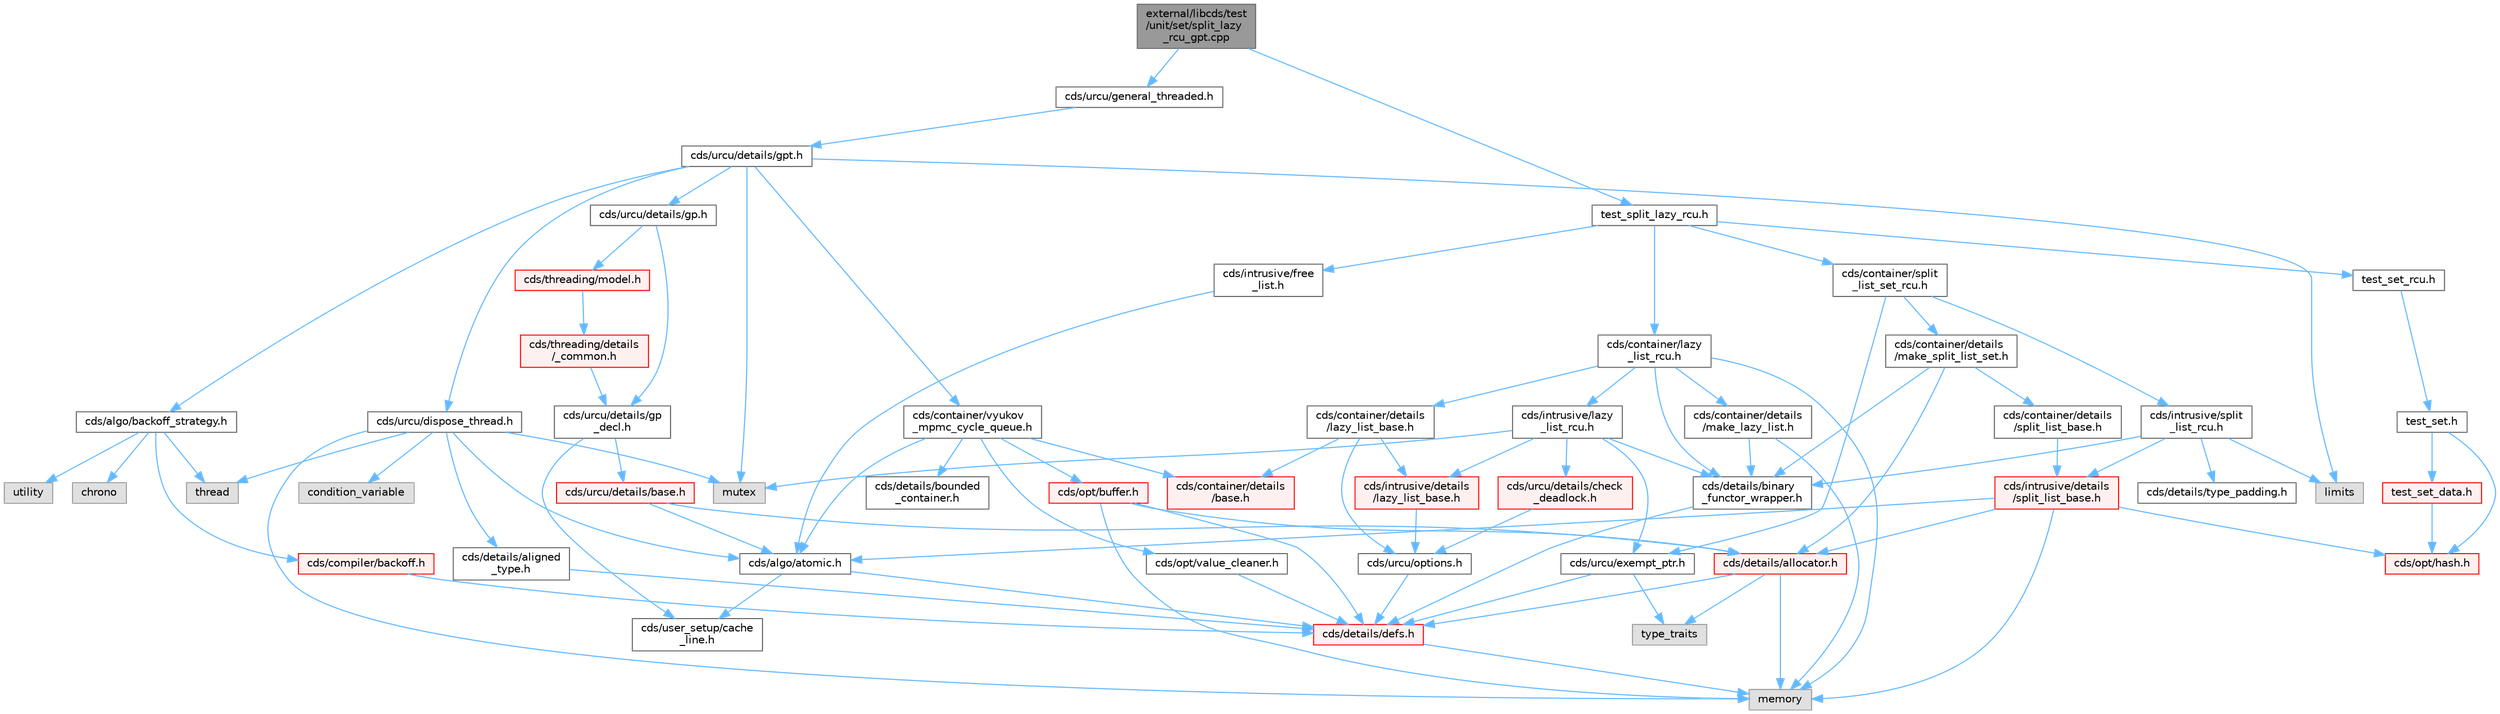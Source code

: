 digraph "external/libcds/test/unit/set/split_lazy_rcu_gpt.cpp"
{
 // LATEX_PDF_SIZE
  bgcolor="transparent";
  edge [fontname=Helvetica,fontsize=10,labelfontname=Helvetica,labelfontsize=10];
  node [fontname=Helvetica,fontsize=10,shape=box,height=0.2,width=0.4];
  Node1 [id="Node000001",label="external/libcds/test\l/unit/set/split_lazy\l_rcu_gpt.cpp",height=0.2,width=0.4,color="gray40", fillcolor="grey60", style="filled", fontcolor="black",tooltip=" "];
  Node1 -> Node2 [id="edge1_Node000001_Node000002",color="steelblue1",style="solid",tooltip=" "];
  Node2 [id="Node000002",label="cds/urcu/general_threaded.h",height=0.2,width=0.4,color="grey40", fillcolor="white", style="filled",URL="$general__threaded_8h.html",tooltip=" "];
  Node2 -> Node3 [id="edge2_Node000002_Node000003",color="steelblue1",style="solid",tooltip=" "];
  Node3 [id="Node000003",label="cds/urcu/details/gpt.h",height=0.2,width=0.4,color="grey40", fillcolor="white", style="filled",URL="$gpt_8h.html",tooltip=" "];
  Node3 -> Node4 [id="edge3_Node000003_Node000004",color="steelblue1",style="solid",tooltip=" "];
  Node4 [id="Node000004",label="mutex",height=0.2,width=0.4,color="grey60", fillcolor="#E0E0E0", style="filled",tooltip=" "];
  Node3 -> Node5 [id="edge4_Node000003_Node000005",color="steelblue1",style="solid",tooltip=" "];
  Node5 [id="Node000005",label="limits",height=0.2,width=0.4,color="grey60", fillcolor="#E0E0E0", style="filled",tooltip=" "];
  Node3 -> Node6 [id="edge5_Node000003_Node000006",color="steelblue1",style="solid",tooltip=" "];
  Node6 [id="Node000006",label="cds/urcu/details/gp.h",height=0.2,width=0.4,color="grey40", fillcolor="white", style="filled",URL="$gp_8h.html",tooltip=" "];
  Node6 -> Node7 [id="edge6_Node000006_Node000007",color="steelblue1",style="solid",tooltip=" "];
  Node7 [id="Node000007",label="cds/urcu/details/gp\l_decl.h",height=0.2,width=0.4,color="grey40", fillcolor="white", style="filled",URL="$gp__decl_8h.html",tooltip=" "];
  Node7 -> Node8 [id="edge7_Node000007_Node000008",color="steelblue1",style="solid",tooltip=" "];
  Node8 [id="Node000008",label="cds/urcu/details/base.h",height=0.2,width=0.4,color="red", fillcolor="#FFF0F0", style="filled",URL="$external_2libcds_2cds_2urcu_2details_2base_8h.html",tooltip=" "];
  Node8 -> Node9 [id="edge8_Node000008_Node000009",color="steelblue1",style="solid",tooltip=" "];
  Node9 [id="Node000009",label="cds/algo/atomic.h",height=0.2,width=0.4,color="grey40", fillcolor="white", style="filled",URL="$external_2libcds_2cds_2algo_2atomic_8h.html",tooltip=" "];
  Node9 -> Node10 [id="edge9_Node000009_Node000010",color="steelblue1",style="solid",tooltip=" "];
  Node10 [id="Node000010",label="cds/details/defs.h",height=0.2,width=0.4,color="red", fillcolor="#FFF0F0", style="filled",URL="$details_2defs_8h.html",tooltip=" "];
  Node10 -> Node18 [id="edge10_Node000010_Node000018",color="steelblue1",style="solid",tooltip=" "];
  Node18 [id="Node000018",label="memory",height=0.2,width=0.4,color="grey60", fillcolor="#E0E0E0", style="filled",tooltip=" "];
  Node9 -> Node23 [id="edge11_Node000009_Node000023",color="steelblue1",style="solid",tooltip=" "];
  Node23 [id="Node000023",label="cds/user_setup/cache\l_line.h",height=0.2,width=0.4,color="grey40", fillcolor="white", style="filled",URL="$cache__line_8h.html",tooltip="Cache-line size definition"];
  Node8 -> Node25 [id="edge12_Node000008_Node000025",color="steelblue1",style="solid",tooltip=" "];
  Node25 [id="Node000025",label="cds/details/allocator.h",height=0.2,width=0.4,color="red", fillcolor="#FFF0F0", style="filled",URL="$external_2libcds_2cds_2details_2allocator_8h.html",tooltip=" "];
  Node25 -> Node26 [id="edge13_Node000025_Node000026",color="steelblue1",style="solid",tooltip=" "];
  Node26 [id="Node000026",label="type_traits",height=0.2,width=0.4,color="grey60", fillcolor="#E0E0E0", style="filled",tooltip=" "];
  Node25 -> Node18 [id="edge14_Node000025_Node000018",color="steelblue1",style="solid",tooltip=" "];
  Node25 -> Node10 [id="edge15_Node000025_Node000010",color="steelblue1",style="solid",tooltip=" "];
  Node7 -> Node23 [id="edge16_Node000007_Node000023",color="steelblue1",style="solid",tooltip=" "];
  Node6 -> Node47 [id="edge17_Node000006_Node000047",color="steelblue1",style="solid",tooltip=" "];
  Node47 [id="Node000047",label="cds/threading/model.h",height=0.2,width=0.4,color="red", fillcolor="#FFF0F0", style="filled",URL="$model_8h.html",tooltip=" "];
  Node47 -> Node48 [id="edge18_Node000047_Node000048",color="steelblue1",style="solid",tooltip=" "];
  Node48 [id="Node000048",label="cds/threading/details\l/_common.h",height=0.2,width=0.4,color="red", fillcolor="#FFF0F0", style="filled",URL="$__common_8h.html",tooltip=" "];
  Node48 -> Node7 [id="edge19_Node000048_Node000007",color="steelblue1",style="solid",tooltip=" "];
  Node3 -> Node54 [id="edge20_Node000003_Node000054",color="steelblue1",style="solid",tooltip=" "];
  Node54 [id="Node000054",label="cds/urcu/dispose_thread.h",height=0.2,width=0.4,color="grey40", fillcolor="white", style="filled",URL="$dispose__thread_8h.html",tooltip=" "];
  Node54 -> Node18 [id="edge21_Node000054_Node000018",color="steelblue1",style="solid",tooltip=" "];
  Node54 -> Node37 [id="edge22_Node000054_Node000037",color="steelblue1",style="solid",tooltip=" "];
  Node37 [id="Node000037",label="thread",height=0.2,width=0.4,color="grey60", fillcolor="#E0E0E0", style="filled",tooltip=" "];
  Node54 -> Node4 [id="edge23_Node000054_Node000004",color="steelblue1",style="solid",tooltip=" "];
  Node54 -> Node55 [id="edge24_Node000054_Node000055",color="steelblue1",style="solid",tooltip=" "];
  Node55 [id="Node000055",label="condition_variable",height=0.2,width=0.4,color="grey60", fillcolor="#E0E0E0", style="filled",tooltip=" "];
  Node54 -> Node56 [id="edge25_Node000054_Node000056",color="steelblue1",style="solid",tooltip=" "];
  Node56 [id="Node000056",label="cds/details/aligned\l_type.h",height=0.2,width=0.4,color="grey40", fillcolor="white", style="filled",URL="$aligned__type_8h.html",tooltip=" "];
  Node56 -> Node10 [id="edge26_Node000056_Node000010",color="steelblue1",style="solid",tooltip=" "];
  Node54 -> Node9 [id="edge27_Node000054_Node000009",color="steelblue1",style="solid",tooltip=" "];
  Node3 -> Node57 [id="edge28_Node000003_Node000057",color="steelblue1",style="solid",tooltip=" "];
  Node57 [id="Node000057",label="cds/algo/backoff_strategy.h",height=0.2,width=0.4,color="grey40", fillcolor="white", style="filled",URL="$backoff__strategy_8h.html",tooltip=" "];
  Node57 -> Node42 [id="edge29_Node000057_Node000042",color="steelblue1",style="solid",tooltip=" "];
  Node42 [id="Node000042",label="utility",height=0.2,width=0.4,color="grey60", fillcolor="#E0E0E0", style="filled",tooltip=" "];
  Node57 -> Node37 [id="edge30_Node000057_Node000037",color="steelblue1",style="solid",tooltip=" "];
  Node57 -> Node58 [id="edge31_Node000057_Node000058",color="steelblue1",style="solid",tooltip=" "];
  Node58 [id="Node000058",label="chrono",height=0.2,width=0.4,color="grey60", fillcolor="#E0E0E0", style="filled",tooltip=" "];
  Node57 -> Node59 [id="edge32_Node000057_Node000059",color="steelblue1",style="solid",tooltip=" "];
  Node59 [id="Node000059",label="cds/compiler/backoff.h",height=0.2,width=0.4,color="red", fillcolor="#FFF0F0", style="filled",URL="$backoff_8h.html",tooltip=" "];
  Node59 -> Node10 [id="edge33_Node000059_Node000010",color="steelblue1",style="solid",tooltip=" "];
  Node3 -> Node61 [id="edge34_Node000003_Node000061",color="steelblue1",style="solid",tooltip=" "];
  Node61 [id="Node000061",label="cds/container/vyukov\l_mpmc_cycle_queue.h",height=0.2,width=0.4,color="grey40", fillcolor="white", style="filled",URL="$container_2vyukov__mpmc__cycle__queue_8h.html",tooltip=" "];
  Node61 -> Node62 [id="edge35_Node000061_Node000062",color="steelblue1",style="solid",tooltip=" "];
  Node62 [id="Node000062",label="cds/container/details\l/base.h",height=0.2,width=0.4,color="red", fillcolor="#FFF0F0", style="filled",URL="$external_2libcds_2cds_2container_2details_2base_8h.html",tooltip=" "];
  Node61 -> Node67 [id="edge36_Node000061_Node000067",color="steelblue1",style="solid",tooltip=" "];
  Node67 [id="Node000067",label="cds/opt/buffer.h",height=0.2,width=0.4,color="red", fillcolor="#FFF0F0", style="filled",URL="$external_2libcds_2cds_2opt_2buffer_8h.html",tooltip=" "];
  Node67 -> Node10 [id="edge37_Node000067_Node000010",color="steelblue1",style="solid",tooltip=" "];
  Node67 -> Node25 [id="edge38_Node000067_Node000025",color="steelblue1",style="solid",tooltip=" "];
  Node67 -> Node18 [id="edge39_Node000067_Node000018",color="steelblue1",style="solid",tooltip=" "];
  Node61 -> Node69 [id="edge40_Node000061_Node000069",color="steelblue1",style="solid",tooltip=" "];
  Node69 [id="Node000069",label="cds/opt/value_cleaner.h",height=0.2,width=0.4,color="grey40", fillcolor="white", style="filled",URL="$value__cleaner_8h.html",tooltip=" "];
  Node69 -> Node10 [id="edge41_Node000069_Node000010",color="steelblue1",style="solid",tooltip=" "];
  Node61 -> Node9 [id="edge42_Node000061_Node000009",color="steelblue1",style="solid",tooltip=" "];
  Node61 -> Node70 [id="edge43_Node000061_Node000070",color="steelblue1",style="solid",tooltip=" "];
  Node70 [id="Node000070",label="cds/details/bounded\l_container.h",height=0.2,width=0.4,color="grey40", fillcolor="white", style="filled",URL="$bounded__container_8h.html",tooltip=" "];
  Node1 -> Node71 [id="edge44_Node000001_Node000071",color="steelblue1",style="solid",tooltip=" "];
  Node71 [id="Node000071",label="test_split_lazy_rcu.h",height=0.2,width=0.4,color="grey40", fillcolor="white", style="filled",URL="$set_2test__split__lazy__rcu_8h.html",tooltip=" "];
  Node71 -> Node72 [id="edge45_Node000071_Node000072",color="steelblue1",style="solid",tooltip=" "];
  Node72 [id="Node000072",label="test_set_rcu.h",height=0.2,width=0.4,color="grey40", fillcolor="white", style="filled",URL="$test__set__rcu_8h.html",tooltip=" "];
  Node72 -> Node73 [id="edge46_Node000072_Node000073",color="steelblue1",style="solid",tooltip=" "];
  Node73 [id="Node000073",label="test_set.h",height=0.2,width=0.4,color="grey40", fillcolor="white", style="filled",URL="$set_2test__set_8h.html",tooltip=" "];
  Node73 -> Node74 [id="edge47_Node000073_Node000074",color="steelblue1",style="solid",tooltip=" "];
  Node74 [id="Node000074",label="test_set_data.h",height=0.2,width=0.4,color="red", fillcolor="#FFF0F0", style="filled",URL="$test__set__data_8h.html",tooltip=" "];
  Node74 -> Node81 [id="edge48_Node000074_Node000081",color="steelblue1",style="solid",tooltip=" "];
  Node81 [id="Node000081",label="cds/opt/hash.h",height=0.2,width=0.4,color="red", fillcolor="#FFF0F0", style="filled",URL="$external_2libcds_2cds_2opt_2hash_8h.html",tooltip=" "];
  Node73 -> Node81 [id="edge49_Node000073_Node000081",color="steelblue1",style="solid",tooltip=" "];
  Node71 -> Node84 [id="edge50_Node000071_Node000084",color="steelblue1",style="solid",tooltip=" "];
  Node84 [id="Node000084",label="cds/container/lazy\l_list_rcu.h",height=0.2,width=0.4,color="grey40", fillcolor="white", style="filled",URL="$container_2lazy__list__rcu_8h.html",tooltip=" "];
  Node84 -> Node18 [id="edge51_Node000084_Node000018",color="steelblue1",style="solid",tooltip=" "];
  Node84 -> Node85 [id="edge52_Node000084_Node000085",color="steelblue1",style="solid",tooltip=" "];
  Node85 [id="Node000085",label="cds/container/details\l/lazy_list_base.h",height=0.2,width=0.4,color="grey40", fillcolor="white", style="filled",URL="$container_2details_2lazy__list__base_8h.html",tooltip=" "];
  Node85 -> Node62 [id="edge53_Node000085_Node000062",color="steelblue1",style="solid",tooltip=" "];
  Node85 -> Node86 [id="edge54_Node000085_Node000086",color="steelblue1",style="solid",tooltip=" "];
  Node86 [id="Node000086",label="cds/intrusive/details\l/lazy_list_base.h",height=0.2,width=0.4,color="red", fillcolor="#FFF0F0", style="filled",URL="$intrusive_2details_2lazy__list__base_8h.html",tooltip=" "];
  Node86 -> Node90 [id="edge55_Node000086_Node000090",color="steelblue1",style="solid",tooltip=" "];
  Node90 [id="Node000090",label="cds/urcu/options.h",height=0.2,width=0.4,color="grey40", fillcolor="white", style="filled",URL="$urcu_2options_8h.html",tooltip=" "];
  Node90 -> Node10 [id="edge56_Node000090_Node000010",color="steelblue1",style="solid",tooltip=" "];
  Node85 -> Node90 [id="edge57_Node000085_Node000090",color="steelblue1",style="solid",tooltip=" "];
  Node84 -> Node91 [id="edge58_Node000084_Node000091",color="steelblue1",style="solid",tooltip=" "];
  Node91 [id="Node000091",label="cds/intrusive/lazy\l_list_rcu.h",height=0.2,width=0.4,color="grey40", fillcolor="white", style="filled",URL="$intrusive_2lazy__list__rcu_8h.html",tooltip=" "];
  Node91 -> Node4 [id="edge59_Node000091_Node000004",color="steelblue1",style="solid",tooltip=" "];
  Node91 -> Node86 [id="edge60_Node000091_Node000086",color="steelblue1",style="solid",tooltip=" "];
  Node91 -> Node92 [id="edge61_Node000091_Node000092",color="steelblue1",style="solid",tooltip=" "];
  Node92 [id="Node000092",label="cds/urcu/details/check\l_deadlock.h",height=0.2,width=0.4,color="red", fillcolor="#FFF0F0", style="filled",URL="$check__deadlock_8h.html",tooltip=" "];
  Node92 -> Node90 [id="edge62_Node000092_Node000090",color="steelblue1",style="solid",tooltip=" "];
  Node91 -> Node93 [id="edge63_Node000091_Node000093",color="steelblue1",style="solid",tooltip=" "];
  Node93 [id="Node000093",label="cds/details/binary\l_functor_wrapper.h",height=0.2,width=0.4,color="grey40", fillcolor="white", style="filled",URL="$binary__functor__wrapper_8h.html",tooltip=" "];
  Node93 -> Node10 [id="edge64_Node000093_Node000010",color="steelblue1",style="solid",tooltip=" "];
  Node91 -> Node94 [id="edge65_Node000091_Node000094",color="steelblue1",style="solid",tooltip=" "];
  Node94 [id="Node000094",label="cds/urcu/exempt_ptr.h",height=0.2,width=0.4,color="grey40", fillcolor="white", style="filled",URL="$exempt__ptr_8h.html",tooltip=" "];
  Node94 -> Node26 [id="edge66_Node000094_Node000026",color="steelblue1",style="solid",tooltip=" "];
  Node94 -> Node10 [id="edge67_Node000094_Node000010",color="steelblue1",style="solid",tooltip=" "];
  Node84 -> Node93 [id="edge68_Node000084_Node000093",color="steelblue1",style="solid",tooltip=" "];
  Node84 -> Node95 [id="edge69_Node000084_Node000095",color="steelblue1",style="solid",tooltip=" "];
  Node95 [id="Node000095",label="cds/container/details\l/make_lazy_list.h",height=0.2,width=0.4,color="grey40", fillcolor="white", style="filled",URL="$make__lazy__list_8h.html",tooltip=" "];
  Node95 -> Node93 [id="edge70_Node000095_Node000093",color="steelblue1",style="solid",tooltip=" "];
  Node95 -> Node18 [id="edge71_Node000095_Node000018",color="steelblue1",style="solid",tooltip=" "];
  Node71 -> Node96 [id="edge72_Node000071_Node000096",color="steelblue1",style="solid",tooltip=" "];
  Node96 [id="Node000096",label="cds/container/split\l_list_set_rcu.h",height=0.2,width=0.4,color="grey40", fillcolor="white", style="filled",URL="$split__list__set__rcu_8h.html",tooltip=" "];
  Node96 -> Node97 [id="edge73_Node000096_Node000097",color="steelblue1",style="solid",tooltip=" "];
  Node97 [id="Node000097",label="cds/intrusive/split\l_list_rcu.h",height=0.2,width=0.4,color="grey40", fillcolor="white", style="filled",URL="$split__list__rcu_8h.html",tooltip=" "];
  Node97 -> Node5 [id="edge74_Node000097_Node000005",color="steelblue1",style="solid",tooltip=" "];
  Node97 -> Node98 [id="edge75_Node000097_Node000098",color="steelblue1",style="solid",tooltip=" "];
  Node98 [id="Node000098",label="cds/intrusive/details\l/split_list_base.h",height=0.2,width=0.4,color="red", fillcolor="#FFF0F0", style="filled",URL="$intrusive_2details_2split__list__base_8h.html",tooltip=" "];
  Node98 -> Node9 [id="edge76_Node000098_Node000009",color="steelblue1",style="solid",tooltip=" "];
  Node98 -> Node25 [id="edge77_Node000098_Node000025",color="steelblue1",style="solid",tooltip=" "];
  Node98 -> Node81 [id="edge78_Node000098_Node000081",color="steelblue1",style="solid",tooltip=" "];
  Node98 -> Node18 [id="edge79_Node000098_Node000018",color="steelblue1",style="solid",tooltip=" "];
  Node97 -> Node93 [id="edge80_Node000097_Node000093",color="steelblue1",style="solid",tooltip=" "];
  Node97 -> Node103 [id="edge81_Node000097_Node000103",color="steelblue1",style="solid",tooltip=" "];
  Node103 [id="Node000103",label="cds/details/type_padding.h",height=0.2,width=0.4,color="grey40", fillcolor="white", style="filled",URL="$type__padding_8h.html",tooltip=" "];
  Node96 -> Node104 [id="edge82_Node000096_Node000104",color="steelblue1",style="solid",tooltip=" "];
  Node104 [id="Node000104",label="cds/container/details\l/make_split_list_set.h",height=0.2,width=0.4,color="grey40", fillcolor="white", style="filled",URL="$make__split__list__set_8h.html",tooltip=" "];
  Node104 -> Node105 [id="edge83_Node000104_Node000105",color="steelblue1",style="solid",tooltip=" "];
  Node105 [id="Node000105",label="cds/container/details\l/split_list_base.h",height=0.2,width=0.4,color="grey40", fillcolor="white", style="filled",URL="$container_2details_2split__list__base_8h.html",tooltip=" "];
  Node105 -> Node98 [id="edge84_Node000105_Node000098",color="steelblue1",style="solid",tooltip=" "];
  Node104 -> Node25 [id="edge85_Node000104_Node000025",color="steelblue1",style="solid",tooltip=" "];
  Node104 -> Node93 [id="edge86_Node000104_Node000093",color="steelblue1",style="solid",tooltip=" "];
  Node96 -> Node94 [id="edge87_Node000096_Node000094",color="steelblue1",style="solid",tooltip=" "];
  Node71 -> Node101 [id="edge88_Node000071_Node000101",color="steelblue1",style="solid",tooltip=" "];
  Node101 [id="Node000101",label="cds/intrusive/free\l_list.h",height=0.2,width=0.4,color="grey40", fillcolor="white", style="filled",URL="$free__list_8h.html",tooltip=" "];
  Node101 -> Node9 [id="edge89_Node000101_Node000009",color="steelblue1",style="solid",tooltip=" "];
}
